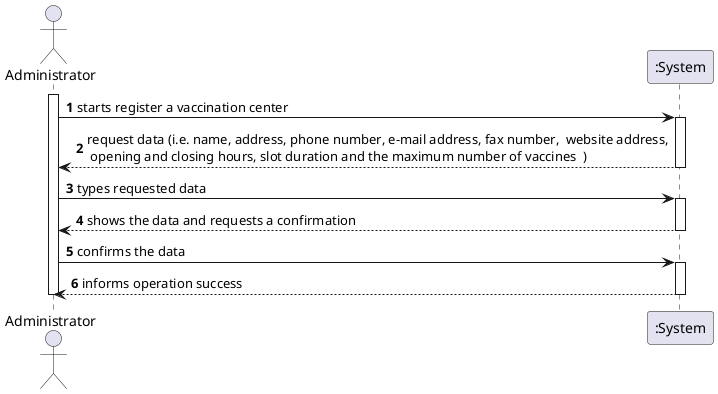 @startuml
autonumber
actor "Administrator" as OE

activate OE
OE -> ":System" : starts register a vaccination center
activate ":System"
":System" --> OE : request data (i.e. name, address, phone number, e-mail address, fax number,  website address,\n opening and closing hours, slot duration and the maximum number of vaccines  )
deactivate ":System"

OE -> ":System" : types requested data
activate ":System"
":System" --> OE : shows the data and requests a confirmation
deactivate ":System"

OE -> ":System" : confirms the data
activate ":System"
":System" --> OE : informs operation success
deactivate ":System"


deactivate OE

@enduml